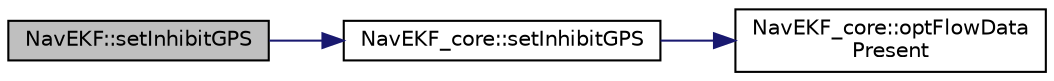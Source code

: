 digraph "NavEKF::setInhibitGPS"
{
 // INTERACTIVE_SVG=YES
  edge [fontname="Helvetica",fontsize="10",labelfontname="Helvetica",labelfontsize="10"];
  node [fontname="Helvetica",fontsize="10",shape=record];
  rankdir="LR";
  Node1 [label="NavEKF::setInhibitGPS",height=0.2,width=0.4,color="black", fillcolor="grey75", style="filled", fontcolor="black"];
  Node1 -> Node2 [color="midnightblue",fontsize="10",style="solid",fontname="Helvetica"];
  Node2 [label="NavEKF_core::setInhibitGPS",height=0.2,width=0.4,color="black", fillcolor="white", style="filled",URL="$classNavEKF__core.html#a9915ef0f5bda6133a2622e72eb7bbfdd"];
  Node2 -> Node3 [color="midnightblue",fontsize="10",style="solid",fontname="Helvetica"];
  Node3 [label="NavEKF_core::optFlowData\lPresent",height=0.2,width=0.4,color="black", fillcolor="white", style="filled",URL="$classNavEKF__core.html#afc8ac1324263f212749dae11defa1fe9"];
}
